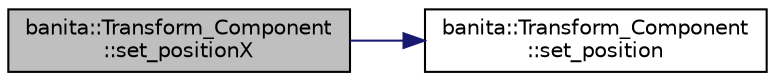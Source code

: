 digraph "banita::Transform_Component::set_positionX"
{
 // LATEX_PDF_SIZE
  edge [fontname="Helvetica",fontsize="10",labelfontname="Helvetica",labelfontsize="10"];
  node [fontname="Helvetica",fontsize="10",shape=record];
  rankdir="LR";
  Node75 [label="banita::Transform_Component\l::set_positionX",height=0.2,width=0.4,color="black", fillcolor="grey75", style="filled", fontcolor="black",tooltip="Set the position x to the received value."];
  Node75 -> Node76 [color="midnightblue",fontsize="10",style="solid",fontname="Helvetica"];
  Node76 [label="banita::Transform_Component\l::set_position",height=0.2,width=0.4,color="black", fillcolor="white", style="filled",URL="$d8/de9/classbanita_1_1_transform___component.html#ae7a4af52065190f0a49a78b8f33da4b1",tooltip="Set the transform position to the received vector."];
}
